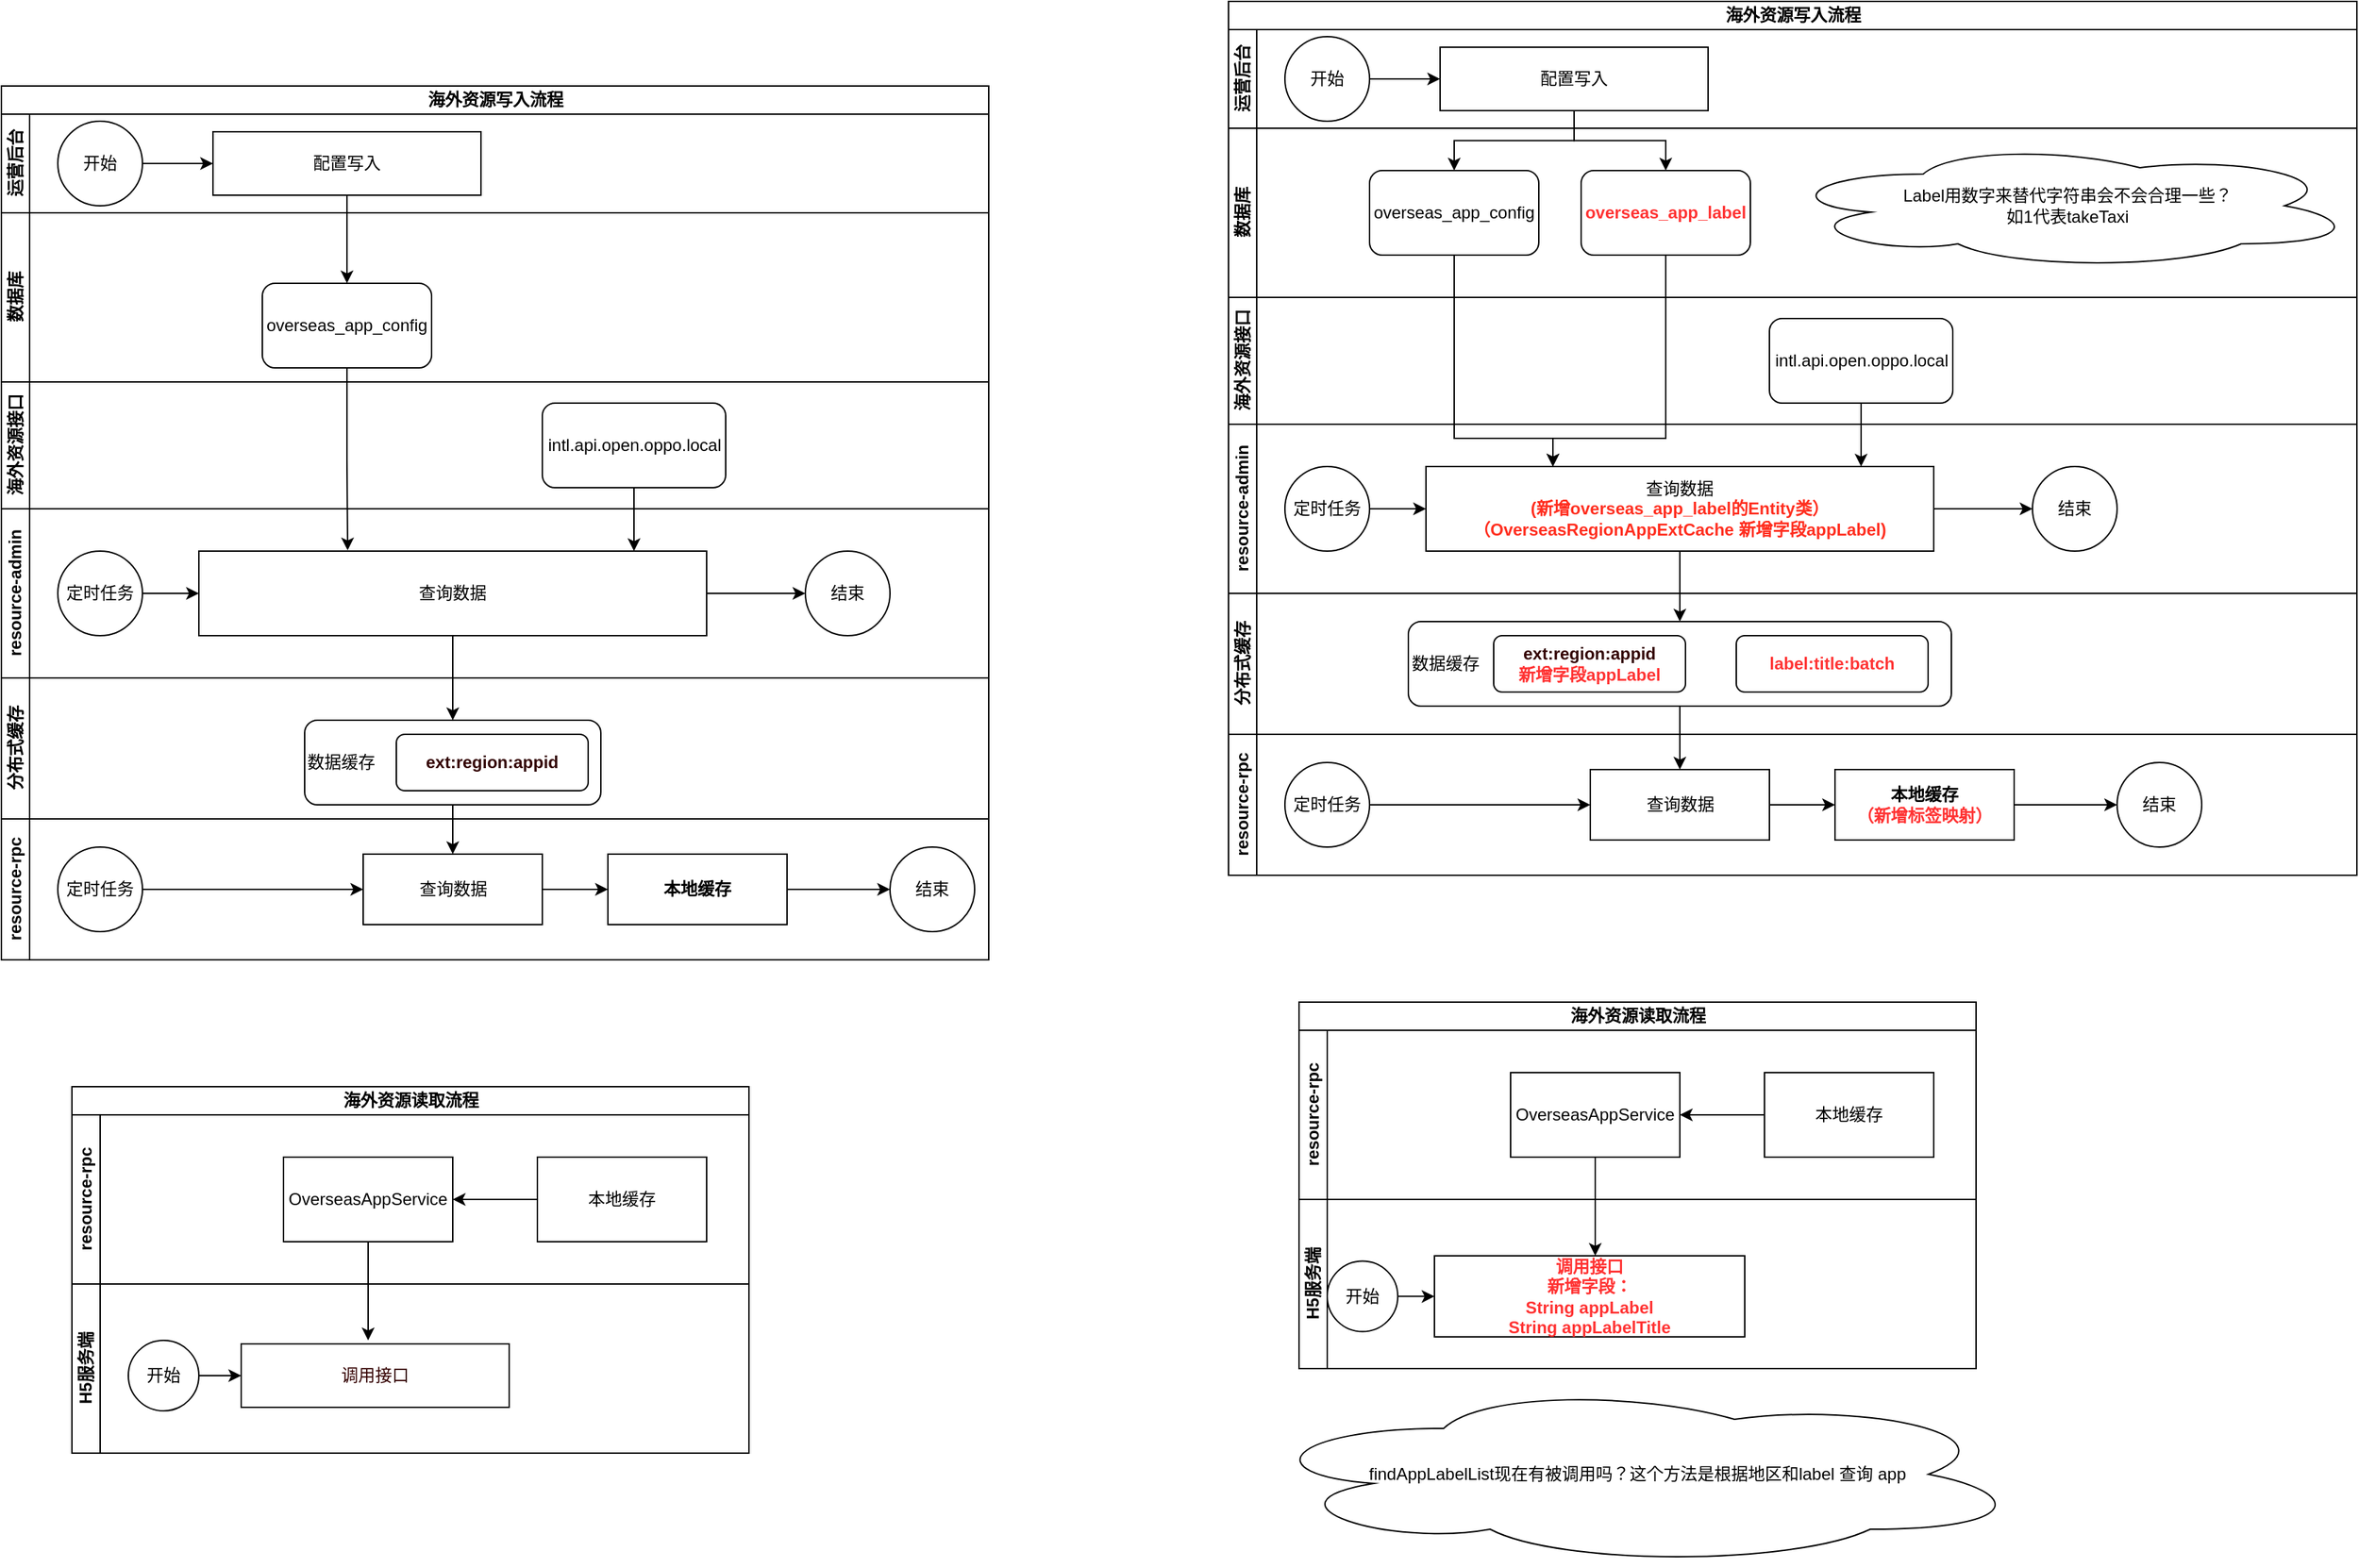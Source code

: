 <mxfile version="21.8.2" type="github">
  <diagram name="第 1 页" id="R1pX3bboMI2ceJxk94YC">
    <mxGraphModel dx="1585" dy="398" grid="1" gridSize="10" guides="1" tooltips="1" connect="1" arrows="1" fold="1" page="1" pageScale="1" pageWidth="827" pageHeight="1169" math="0" shadow="0">
      <root>
        <mxCell id="0" />
        <mxCell id="1" parent="0" />
        <mxCell id="YkHYq3g6I9ERcJjr3e46-13" value="海外资源写入流程" style="swimlane;childLayout=stackLayout;resizeParent=1;resizeParentMax=0;horizontal=1;startSize=20;horizontalStack=0;html=1;" vertex="1" parent="1">
          <mxGeometry x="90" y="740" width="800" height="620" as="geometry" />
        </mxCell>
        <mxCell id="YkHYq3g6I9ERcJjr3e46-14" value="运营后台" style="swimlane;startSize=20;horizontal=0;html=1;" vertex="1" parent="YkHYq3g6I9ERcJjr3e46-13">
          <mxGeometry y="20" width="800" height="70" as="geometry" />
        </mxCell>
        <mxCell id="YkHYq3g6I9ERcJjr3e46-106" style="edgeStyle=orthogonalEdgeStyle;rounded=0;orthogonalLoop=1;jettySize=auto;html=1;entryX=0;entryY=0.5;entryDx=0;entryDy=0;" edge="1" parent="YkHYq3g6I9ERcJjr3e46-14" source="YkHYq3g6I9ERcJjr3e46-66" target="YkHYq3g6I9ERcJjr3e46-67">
          <mxGeometry relative="1" as="geometry" />
        </mxCell>
        <mxCell id="YkHYq3g6I9ERcJjr3e46-66" value="开始" style="ellipse;whiteSpace=wrap;html=1;" vertex="1" parent="YkHYq3g6I9ERcJjr3e46-14">
          <mxGeometry x="40" y="5" width="60" height="60" as="geometry" />
        </mxCell>
        <mxCell id="YkHYq3g6I9ERcJjr3e46-67" value="配置写入" style="whiteSpace=wrap;html=1;" vertex="1" parent="YkHYq3g6I9ERcJjr3e46-14">
          <mxGeometry x="150" y="12.5" width="190" height="45" as="geometry" />
        </mxCell>
        <mxCell id="YkHYq3g6I9ERcJjr3e46-15" value="数据库" style="swimlane;startSize=20;horizontal=0;html=1;" vertex="1" parent="YkHYq3g6I9ERcJjr3e46-13">
          <mxGeometry y="90" width="800" height="120" as="geometry" />
        </mxCell>
        <mxCell id="YkHYq3g6I9ERcJjr3e46-53" value="overseas_app_config" style="rounded=1;whiteSpace=wrap;html=1;" vertex="1" parent="YkHYq3g6I9ERcJjr3e46-15">
          <mxGeometry x="100" y="30" width="120" height="60" as="geometry" />
        </mxCell>
        <mxCell id="YkHYq3g6I9ERcJjr3e46-54" value="&lt;b&gt;&lt;font color=&quot;#ff3333&quot;&gt;overseas_app_label&lt;/font&gt;&lt;/b&gt;" style="rounded=1;whiteSpace=wrap;html=1;" vertex="1" parent="YkHYq3g6I9ERcJjr3e46-15">
          <mxGeometry x="250" y="30" width="120" height="60" as="geometry" />
        </mxCell>
        <mxCell id="YkHYq3g6I9ERcJjr3e46-164" value="Label用数字来替代字符串会不会合理一些？&lt;br&gt;如1代表takeTaxi" style="ellipse;shape=cloud;whiteSpace=wrap;html=1;" vertex="1" parent="YkHYq3g6I9ERcJjr3e46-15">
          <mxGeometry x="390" y="10" width="410" height="90" as="geometry" />
        </mxCell>
        <mxCell id="YkHYq3g6I9ERcJjr3e46-16" value="海外资源接口" style="swimlane;startSize=20;horizontal=0;html=1;" vertex="1" parent="YkHYq3g6I9ERcJjr3e46-13">
          <mxGeometry y="210" width="800" height="90" as="geometry" />
        </mxCell>
        <mxCell id="YkHYq3g6I9ERcJjr3e46-56" value="intl.api.open.oppo.local" style="rounded=1;whiteSpace=wrap;html=1;" vertex="1" parent="YkHYq3g6I9ERcJjr3e46-16">
          <mxGeometry x="383.5" y="15" width="130" height="60" as="geometry" />
        </mxCell>
        <mxCell id="YkHYq3g6I9ERcJjr3e46-18" value="resource-admin" style="swimlane;startSize=20;horizontal=0;html=1;" vertex="1" parent="YkHYq3g6I9ERcJjr3e46-13">
          <mxGeometry y="300" width="800" height="120" as="geometry" />
        </mxCell>
        <mxCell id="YkHYq3g6I9ERcJjr3e46-57" style="edgeStyle=orthogonalEdgeStyle;rounded=0;orthogonalLoop=1;jettySize=auto;html=1;entryX=0;entryY=0.5;entryDx=0;entryDy=0;" edge="1" parent="YkHYq3g6I9ERcJjr3e46-18" source="YkHYq3g6I9ERcJjr3e46-34" target="YkHYq3g6I9ERcJjr3e46-47">
          <mxGeometry relative="1" as="geometry" />
        </mxCell>
        <mxCell id="YkHYq3g6I9ERcJjr3e46-34" value="定时任务" style="ellipse;whiteSpace=wrap;html=1;aspect=fixed;" vertex="1" parent="YkHYq3g6I9ERcJjr3e46-18">
          <mxGeometry x="40" y="30" width="60" height="60" as="geometry" />
        </mxCell>
        <mxCell id="YkHYq3g6I9ERcJjr3e46-107" style="edgeStyle=orthogonalEdgeStyle;rounded=0;orthogonalLoop=1;jettySize=auto;html=1;" edge="1" parent="YkHYq3g6I9ERcJjr3e46-18" source="YkHYq3g6I9ERcJjr3e46-47">
          <mxGeometry relative="1" as="geometry">
            <mxPoint x="570" y="60.0" as="targetPoint" />
          </mxGeometry>
        </mxCell>
        <mxCell id="YkHYq3g6I9ERcJjr3e46-47" value="查询数据&lt;br&gt;&lt;font color=&quot;#ff2e1f&quot;&gt;&lt;b&gt;(新增overseas_app_label的Entity类）&lt;br style=&quot;border-color: var(--border-color);&quot;&gt;（OverseasRegionAppExtCache 新增字段appLabel)&lt;/b&gt;&lt;/font&gt;" style="whiteSpace=wrap;html=1;" vertex="1" parent="YkHYq3g6I9ERcJjr3e46-18">
          <mxGeometry x="140" y="30" width="360" height="60" as="geometry" />
        </mxCell>
        <mxCell id="YkHYq3g6I9ERcJjr3e46-108" value="结束" style="ellipse;whiteSpace=wrap;html=1;aspect=fixed;" vertex="1" parent="YkHYq3g6I9ERcJjr3e46-18">
          <mxGeometry x="570" y="30" width="60" height="60" as="geometry" />
        </mxCell>
        <mxCell id="YkHYq3g6I9ERcJjr3e46-35" value="分布式缓存" style="swimlane;startSize=20;horizontal=0;html=1;" vertex="1" parent="YkHYq3g6I9ERcJjr3e46-13">
          <mxGeometry y="420" width="800" height="100" as="geometry" />
        </mxCell>
        <mxCell id="YkHYq3g6I9ERcJjr3e46-76" value="数据缓存" style="rounded=1;whiteSpace=wrap;html=1;align=left;" vertex="1" parent="YkHYq3g6I9ERcJjr3e46-35">
          <mxGeometry x="127.5" y="20" width="385" height="60" as="geometry" />
        </mxCell>
        <mxCell id="YkHYq3g6I9ERcJjr3e46-79" value="&lt;b&gt;&lt;font color=&quot;#ff3333&quot;&gt;label:title:batch&lt;/font&gt;&lt;/b&gt;" style="rounded=1;whiteSpace=wrap;html=1;" vertex="1" parent="YkHYq3g6I9ERcJjr3e46-35">
          <mxGeometry x="360" y="30" width="136" height="40" as="geometry" />
        </mxCell>
        <mxCell id="YkHYq3g6I9ERcJjr3e46-161" value="&lt;b&gt;&lt;font color=&quot;#330000&quot;&gt;ext:region:appid&lt;/font&gt;&lt;br&gt;&lt;font color=&quot;#ff3333&quot;&gt;新增字段appLabel&lt;/font&gt;&lt;br&gt;&lt;/b&gt;" style="rounded=1;whiteSpace=wrap;html=1;" vertex="1" parent="YkHYq3g6I9ERcJjr3e46-35">
          <mxGeometry x="188" y="30" width="136" height="40" as="geometry" />
        </mxCell>
        <mxCell id="YkHYq3g6I9ERcJjr3e46-68" style="edgeStyle=orthogonalEdgeStyle;rounded=0;orthogonalLoop=1;jettySize=auto;html=1;" edge="1" parent="YkHYq3g6I9ERcJjr3e46-13" source="YkHYq3g6I9ERcJjr3e46-67" target="YkHYq3g6I9ERcJjr3e46-53">
          <mxGeometry relative="1" as="geometry" />
        </mxCell>
        <mxCell id="YkHYq3g6I9ERcJjr3e46-72" style="edgeStyle=orthogonalEdgeStyle;rounded=0;orthogonalLoop=1;jettySize=auto;html=1;" edge="1" parent="YkHYq3g6I9ERcJjr3e46-13" source="YkHYq3g6I9ERcJjr3e46-56" target="YkHYq3g6I9ERcJjr3e46-47">
          <mxGeometry relative="1" as="geometry">
            <Array as="points">
              <mxPoint x="450" y="350" />
              <mxPoint x="450" y="350" />
            </Array>
          </mxGeometry>
        </mxCell>
        <mxCell id="YkHYq3g6I9ERcJjr3e46-77" style="edgeStyle=orthogonalEdgeStyle;rounded=0;orthogonalLoop=1;jettySize=auto;html=1;entryX=0.5;entryY=0;entryDx=0;entryDy=0;" edge="1" parent="YkHYq3g6I9ERcJjr3e46-13" source="YkHYq3g6I9ERcJjr3e46-67" target="YkHYq3g6I9ERcJjr3e46-54">
          <mxGeometry relative="1" as="geometry" />
        </mxCell>
        <mxCell id="YkHYq3g6I9ERcJjr3e46-78" style="edgeStyle=orthogonalEdgeStyle;rounded=0;orthogonalLoop=1;jettySize=auto;html=1;" edge="1" parent="YkHYq3g6I9ERcJjr3e46-13" source="YkHYq3g6I9ERcJjr3e46-47" target="YkHYq3g6I9ERcJjr3e46-76">
          <mxGeometry relative="1" as="geometry" />
        </mxCell>
        <mxCell id="YkHYq3g6I9ERcJjr3e46-85" style="edgeStyle=orthogonalEdgeStyle;rounded=0;orthogonalLoop=1;jettySize=auto;html=1;entryX=0.5;entryY=0;entryDx=0;entryDy=0;" edge="1" parent="YkHYq3g6I9ERcJjr3e46-13" source="YkHYq3g6I9ERcJjr3e46-76" target="YkHYq3g6I9ERcJjr3e46-81">
          <mxGeometry relative="1" as="geometry" />
        </mxCell>
        <mxCell id="YkHYq3g6I9ERcJjr3e46-36" value="resource-rpc" style="swimlane;startSize=20;horizontal=0;html=1;" vertex="1" parent="YkHYq3g6I9ERcJjr3e46-13">
          <mxGeometry y="520" width="800" height="100" as="geometry" />
        </mxCell>
        <mxCell id="YkHYq3g6I9ERcJjr3e46-86" style="edgeStyle=orthogonalEdgeStyle;rounded=0;orthogonalLoop=1;jettySize=auto;html=1;entryX=0;entryY=0.5;entryDx=0;entryDy=0;" edge="1" parent="YkHYq3g6I9ERcJjr3e46-36" source="YkHYq3g6I9ERcJjr3e46-41" target="YkHYq3g6I9ERcJjr3e46-81">
          <mxGeometry relative="1" as="geometry" />
        </mxCell>
        <mxCell id="YkHYq3g6I9ERcJjr3e46-41" value="定时任务" style="ellipse;whiteSpace=wrap;html=1;aspect=fixed;" vertex="1" parent="YkHYq3g6I9ERcJjr3e46-36">
          <mxGeometry x="40" y="20" width="60" height="60" as="geometry" />
        </mxCell>
        <mxCell id="YkHYq3g6I9ERcJjr3e46-88" style="edgeStyle=orthogonalEdgeStyle;rounded=0;orthogonalLoop=1;jettySize=auto;html=1;entryX=0;entryY=0.5;entryDx=0;entryDy=0;" edge="1" parent="YkHYq3g6I9ERcJjr3e46-36" source="YkHYq3g6I9ERcJjr3e46-81" target="YkHYq3g6I9ERcJjr3e46-87">
          <mxGeometry relative="1" as="geometry" />
        </mxCell>
        <mxCell id="YkHYq3g6I9ERcJjr3e46-81" value="查询数据" style="whiteSpace=wrap;html=1;" vertex="1" parent="YkHYq3g6I9ERcJjr3e46-36">
          <mxGeometry x="256.5" y="25" width="127" height="50" as="geometry" />
        </mxCell>
        <mxCell id="YkHYq3g6I9ERcJjr3e46-113" style="edgeStyle=orthogonalEdgeStyle;rounded=0;orthogonalLoop=1;jettySize=auto;html=1;entryX=0.5;entryY=1;entryDx=0;entryDy=0;" edge="1" parent="YkHYq3g6I9ERcJjr3e46-36" source="YkHYq3g6I9ERcJjr3e46-87" target="YkHYq3g6I9ERcJjr3e46-109">
          <mxGeometry relative="1" as="geometry" />
        </mxCell>
        <mxCell id="YkHYq3g6I9ERcJjr3e46-87" value="&lt;b&gt;本地缓存&lt;br&gt;&lt;font color=&quot;#ff3333&quot;&gt;（新增标签映射）&lt;/font&gt;&lt;/b&gt;" style="whiteSpace=wrap;html=1;" vertex="1" parent="YkHYq3g6I9ERcJjr3e46-36">
          <mxGeometry x="430" y="25" width="127" height="50" as="geometry" />
        </mxCell>
        <mxCell id="YkHYq3g6I9ERcJjr3e46-109" value="结束" style="ellipse;whiteSpace=wrap;html=1;aspect=fixed;direction=south;" vertex="1" parent="YkHYq3g6I9ERcJjr3e46-36">
          <mxGeometry x="630" y="20" width="60" height="60" as="geometry" />
        </mxCell>
        <mxCell id="YkHYq3g6I9ERcJjr3e46-96" style="edgeStyle=orthogonalEdgeStyle;rounded=0;orthogonalLoop=1;jettySize=auto;html=1;entryX=0.25;entryY=0;entryDx=0;entryDy=0;" edge="1" parent="YkHYq3g6I9ERcJjr3e46-13" source="YkHYq3g6I9ERcJjr3e46-53" target="YkHYq3g6I9ERcJjr3e46-47">
          <mxGeometry relative="1" as="geometry">
            <Array as="points">
              <mxPoint x="160" y="310" />
              <mxPoint x="230" y="310" />
            </Array>
          </mxGeometry>
        </mxCell>
        <mxCell id="YkHYq3g6I9ERcJjr3e46-97" style="edgeStyle=orthogonalEdgeStyle;rounded=0;orthogonalLoop=1;jettySize=auto;html=1;entryX=0.25;entryY=0;entryDx=0;entryDy=0;" edge="1" parent="YkHYq3g6I9ERcJjr3e46-13" source="YkHYq3g6I9ERcJjr3e46-54" target="YkHYq3g6I9ERcJjr3e46-47">
          <mxGeometry relative="1" as="geometry">
            <Array as="points">
              <mxPoint x="310" y="310" />
              <mxPoint x="230" y="310" />
            </Array>
          </mxGeometry>
        </mxCell>
        <mxCell id="YkHYq3g6I9ERcJjr3e46-24" value="海外资源读取流程" style="swimlane;childLayout=stackLayout;resizeParent=1;resizeParentMax=0;horizontal=1;startSize=20;horizontalStack=0;html=1;" vertex="1" parent="1">
          <mxGeometry x="140" y="1450" width="480" height="260" as="geometry" />
        </mxCell>
        <mxCell id="YkHYq3g6I9ERcJjr3e46-30" value="resource-rpc" style="swimlane;startSize=20;horizontal=0;html=1;" vertex="1" parent="YkHYq3g6I9ERcJjr3e46-24">
          <mxGeometry y="20" width="480" height="120" as="geometry" />
        </mxCell>
        <mxCell id="YkHYq3g6I9ERcJjr3e46-103" style="edgeStyle=orthogonalEdgeStyle;rounded=0;orthogonalLoop=1;jettySize=auto;html=1;" edge="1" parent="YkHYq3g6I9ERcJjr3e46-30" source="YkHYq3g6I9ERcJjr3e46-92">
          <mxGeometry relative="1" as="geometry">
            <mxPoint x="210" y="160" as="targetPoint" />
          </mxGeometry>
        </mxCell>
        <mxCell id="YkHYq3g6I9ERcJjr3e46-92" value="OverseasAppService" style="whiteSpace=wrap;html=1;" vertex="1" parent="YkHYq3g6I9ERcJjr3e46-30">
          <mxGeometry x="150" y="30" width="120" height="60" as="geometry" />
        </mxCell>
        <mxCell id="YkHYq3g6I9ERcJjr3e46-104" style="edgeStyle=orthogonalEdgeStyle;rounded=0;orthogonalLoop=1;jettySize=auto;html=1;entryX=1;entryY=0.5;entryDx=0;entryDy=0;" edge="1" parent="YkHYq3g6I9ERcJjr3e46-30" source="YkHYq3g6I9ERcJjr3e46-93" target="YkHYq3g6I9ERcJjr3e46-92">
          <mxGeometry relative="1" as="geometry" />
        </mxCell>
        <mxCell id="YkHYq3g6I9ERcJjr3e46-93" value="本地缓存" style="whiteSpace=wrap;html=1;" vertex="1" parent="YkHYq3g6I9ERcJjr3e46-30">
          <mxGeometry x="330" y="30" width="120" height="60" as="geometry" />
        </mxCell>
        <mxCell id="YkHYq3g6I9ERcJjr3e46-31" value="H5服务端" style="swimlane;startSize=20;horizontal=0;html=1;" vertex="1" parent="YkHYq3g6I9ERcJjr3e46-24">
          <mxGeometry y="140" width="480" height="120" as="geometry" />
        </mxCell>
        <mxCell id="YkHYq3g6I9ERcJjr3e46-91" value="&lt;font color=&quot;#ff3333&quot;&gt;&lt;b&gt;调用接口&lt;br&gt;新增字段：&lt;br&gt;String appLabel&lt;br&gt;String appLabelTitle&lt;/b&gt;&lt;/font&gt;" style="whiteSpace=wrap;html=1;" vertex="1" parent="YkHYq3g6I9ERcJjr3e46-31">
          <mxGeometry x="96" y="40" width="220" height="57.5" as="geometry" />
        </mxCell>
        <mxCell id="YkHYq3g6I9ERcJjr3e46-90" value="开始" style="ellipse;whiteSpace=wrap;html=1;" vertex="1" parent="YkHYq3g6I9ERcJjr3e46-31">
          <mxGeometry x="20" y="43.75" width="50" height="50" as="geometry" />
        </mxCell>
        <mxCell id="YkHYq3g6I9ERcJjr3e46-105" value="" style="edgeStyle=orthogonalEdgeStyle;rounded=0;orthogonalLoop=1;jettySize=auto;html=1;" edge="1" parent="YkHYq3g6I9ERcJjr3e46-31" source="YkHYq3g6I9ERcJjr3e46-90" target="YkHYq3g6I9ERcJjr3e46-91">
          <mxGeometry relative="1" as="geometry" />
        </mxCell>
        <mxCell id="YkHYq3g6I9ERcJjr3e46-114" value="海外资源写入流程" style="swimlane;childLayout=stackLayout;resizeParent=1;resizeParentMax=0;horizontal=1;startSize=20;horizontalStack=0;html=1;" vertex="1" parent="1">
          <mxGeometry x="-780" y="800" width="700" height="620" as="geometry" />
        </mxCell>
        <mxCell id="YkHYq3g6I9ERcJjr3e46-115" value="运营后台" style="swimlane;startSize=20;horizontal=0;html=1;" vertex="1" parent="YkHYq3g6I9ERcJjr3e46-114">
          <mxGeometry y="20" width="700" height="70" as="geometry" />
        </mxCell>
        <mxCell id="YkHYq3g6I9ERcJjr3e46-116" style="edgeStyle=orthogonalEdgeStyle;rounded=0;orthogonalLoop=1;jettySize=auto;html=1;entryX=0;entryY=0.5;entryDx=0;entryDy=0;" edge="1" parent="YkHYq3g6I9ERcJjr3e46-115" source="YkHYq3g6I9ERcJjr3e46-117" target="YkHYq3g6I9ERcJjr3e46-118">
          <mxGeometry relative="1" as="geometry" />
        </mxCell>
        <mxCell id="YkHYq3g6I9ERcJjr3e46-117" value="开始" style="ellipse;whiteSpace=wrap;html=1;" vertex="1" parent="YkHYq3g6I9ERcJjr3e46-115">
          <mxGeometry x="40" y="5" width="60" height="60" as="geometry" />
        </mxCell>
        <mxCell id="YkHYq3g6I9ERcJjr3e46-118" value="配置写入" style="whiteSpace=wrap;html=1;" vertex="1" parent="YkHYq3g6I9ERcJjr3e46-115">
          <mxGeometry x="150" y="12.5" width="190" height="45" as="geometry" />
        </mxCell>
        <mxCell id="YkHYq3g6I9ERcJjr3e46-119" value="数据库" style="swimlane;startSize=20;horizontal=0;html=1;" vertex="1" parent="YkHYq3g6I9ERcJjr3e46-114">
          <mxGeometry y="90" width="700" height="120" as="geometry" />
        </mxCell>
        <mxCell id="YkHYq3g6I9ERcJjr3e46-120" value="overseas_app_config" style="rounded=1;whiteSpace=wrap;html=1;" vertex="1" parent="YkHYq3g6I9ERcJjr3e46-119">
          <mxGeometry x="185" y="50" width="120" height="60" as="geometry" />
        </mxCell>
        <mxCell id="YkHYq3g6I9ERcJjr3e46-122" value="海外资源接口" style="swimlane;startSize=20;horizontal=0;html=1;" vertex="1" parent="YkHYq3g6I9ERcJjr3e46-114">
          <mxGeometry y="210" width="700" height="90" as="geometry" />
        </mxCell>
        <mxCell id="YkHYq3g6I9ERcJjr3e46-123" value="intl.api.open.oppo.local" style="rounded=1;whiteSpace=wrap;html=1;" vertex="1" parent="YkHYq3g6I9ERcJjr3e46-122">
          <mxGeometry x="383.5" y="15" width="130" height="60" as="geometry" />
        </mxCell>
        <mxCell id="YkHYq3g6I9ERcJjr3e46-124" value="resource-admin" style="swimlane;startSize=20;horizontal=0;html=1;" vertex="1" parent="YkHYq3g6I9ERcJjr3e46-114">
          <mxGeometry y="300" width="700" height="120" as="geometry" />
        </mxCell>
        <mxCell id="YkHYq3g6I9ERcJjr3e46-125" style="edgeStyle=orthogonalEdgeStyle;rounded=0;orthogonalLoop=1;jettySize=auto;html=1;entryX=0;entryY=0.5;entryDx=0;entryDy=0;" edge="1" parent="YkHYq3g6I9ERcJjr3e46-124" source="YkHYq3g6I9ERcJjr3e46-126" target="YkHYq3g6I9ERcJjr3e46-128">
          <mxGeometry relative="1" as="geometry" />
        </mxCell>
        <mxCell id="YkHYq3g6I9ERcJjr3e46-126" value="定时任务" style="ellipse;whiteSpace=wrap;html=1;aspect=fixed;" vertex="1" parent="YkHYq3g6I9ERcJjr3e46-124">
          <mxGeometry x="40" y="30" width="60" height="60" as="geometry" />
        </mxCell>
        <mxCell id="YkHYq3g6I9ERcJjr3e46-127" style="edgeStyle=orthogonalEdgeStyle;rounded=0;orthogonalLoop=1;jettySize=auto;html=1;" edge="1" parent="YkHYq3g6I9ERcJjr3e46-124" source="YkHYq3g6I9ERcJjr3e46-128">
          <mxGeometry relative="1" as="geometry">
            <mxPoint x="570" y="60.0" as="targetPoint" />
          </mxGeometry>
        </mxCell>
        <mxCell id="YkHYq3g6I9ERcJjr3e46-128" value="查询数据" style="whiteSpace=wrap;html=1;" vertex="1" parent="YkHYq3g6I9ERcJjr3e46-124">
          <mxGeometry x="140" y="30" width="360" height="60" as="geometry" />
        </mxCell>
        <mxCell id="YkHYq3g6I9ERcJjr3e46-129" value="结束" style="ellipse;whiteSpace=wrap;html=1;aspect=fixed;" vertex="1" parent="YkHYq3g6I9ERcJjr3e46-124">
          <mxGeometry x="570" y="30" width="60" height="60" as="geometry" />
        </mxCell>
        <mxCell id="YkHYq3g6I9ERcJjr3e46-130" value="分布式缓存" style="swimlane;startSize=20;horizontal=0;html=1;" vertex="1" parent="YkHYq3g6I9ERcJjr3e46-114">
          <mxGeometry y="420" width="700" height="100" as="geometry" />
        </mxCell>
        <mxCell id="YkHYq3g6I9ERcJjr3e46-131" value="数据缓存" style="rounded=1;whiteSpace=wrap;html=1;align=left;" vertex="1" parent="YkHYq3g6I9ERcJjr3e46-130">
          <mxGeometry x="215" y="30" width="210" height="60" as="geometry" />
        </mxCell>
        <mxCell id="YkHYq3g6I9ERcJjr3e46-162" value="&lt;b&gt;&lt;font color=&quot;#330000&quot;&gt;ext:region:appid&lt;/font&gt;&lt;br&gt;&lt;/b&gt;" style="rounded=1;whiteSpace=wrap;html=1;" vertex="1" parent="YkHYq3g6I9ERcJjr3e46-130">
          <mxGeometry x="280" y="40" width="136" height="40" as="geometry" />
        </mxCell>
        <mxCell id="YkHYq3g6I9ERcJjr3e46-133" style="edgeStyle=orthogonalEdgeStyle;rounded=0;orthogonalLoop=1;jettySize=auto;html=1;" edge="1" parent="YkHYq3g6I9ERcJjr3e46-114" source="YkHYq3g6I9ERcJjr3e46-118" target="YkHYq3g6I9ERcJjr3e46-120">
          <mxGeometry relative="1" as="geometry" />
        </mxCell>
        <mxCell id="YkHYq3g6I9ERcJjr3e46-134" style="edgeStyle=orthogonalEdgeStyle;rounded=0;orthogonalLoop=1;jettySize=auto;html=1;" edge="1" parent="YkHYq3g6I9ERcJjr3e46-114" source="YkHYq3g6I9ERcJjr3e46-123" target="YkHYq3g6I9ERcJjr3e46-128">
          <mxGeometry relative="1" as="geometry">
            <Array as="points">
              <mxPoint x="450" y="350" />
              <mxPoint x="450" y="350" />
            </Array>
          </mxGeometry>
        </mxCell>
        <mxCell id="YkHYq3g6I9ERcJjr3e46-136" style="edgeStyle=orthogonalEdgeStyle;rounded=0;orthogonalLoop=1;jettySize=auto;html=1;" edge="1" parent="YkHYq3g6I9ERcJjr3e46-114" source="YkHYq3g6I9ERcJjr3e46-128" target="YkHYq3g6I9ERcJjr3e46-131">
          <mxGeometry relative="1" as="geometry" />
        </mxCell>
        <mxCell id="YkHYq3g6I9ERcJjr3e46-137" style="edgeStyle=orthogonalEdgeStyle;rounded=0;orthogonalLoop=1;jettySize=auto;html=1;entryX=0.5;entryY=0;entryDx=0;entryDy=0;" edge="1" parent="YkHYq3g6I9ERcJjr3e46-114" source="YkHYq3g6I9ERcJjr3e46-131" target="YkHYq3g6I9ERcJjr3e46-142">
          <mxGeometry relative="1" as="geometry" />
        </mxCell>
        <mxCell id="YkHYq3g6I9ERcJjr3e46-138" value="resource-rpc" style="swimlane;startSize=20;horizontal=0;html=1;" vertex="1" parent="YkHYq3g6I9ERcJjr3e46-114">
          <mxGeometry y="520" width="700" height="100" as="geometry" />
        </mxCell>
        <mxCell id="YkHYq3g6I9ERcJjr3e46-139" style="edgeStyle=orthogonalEdgeStyle;rounded=0;orthogonalLoop=1;jettySize=auto;html=1;entryX=0;entryY=0.5;entryDx=0;entryDy=0;" edge="1" parent="YkHYq3g6I9ERcJjr3e46-138" source="YkHYq3g6I9ERcJjr3e46-140" target="YkHYq3g6I9ERcJjr3e46-142">
          <mxGeometry relative="1" as="geometry" />
        </mxCell>
        <mxCell id="YkHYq3g6I9ERcJjr3e46-140" value="定时任务" style="ellipse;whiteSpace=wrap;html=1;aspect=fixed;" vertex="1" parent="YkHYq3g6I9ERcJjr3e46-138">
          <mxGeometry x="40" y="20" width="60" height="60" as="geometry" />
        </mxCell>
        <mxCell id="YkHYq3g6I9ERcJjr3e46-141" style="edgeStyle=orthogonalEdgeStyle;rounded=0;orthogonalLoop=1;jettySize=auto;html=1;entryX=0;entryY=0.5;entryDx=0;entryDy=0;" edge="1" parent="YkHYq3g6I9ERcJjr3e46-138" source="YkHYq3g6I9ERcJjr3e46-142" target="YkHYq3g6I9ERcJjr3e46-144">
          <mxGeometry relative="1" as="geometry" />
        </mxCell>
        <mxCell id="YkHYq3g6I9ERcJjr3e46-142" value="查询数据" style="whiteSpace=wrap;html=1;" vertex="1" parent="YkHYq3g6I9ERcJjr3e46-138">
          <mxGeometry x="256.5" y="25" width="127" height="50" as="geometry" />
        </mxCell>
        <mxCell id="YkHYq3g6I9ERcJjr3e46-143" style="edgeStyle=orthogonalEdgeStyle;rounded=0;orthogonalLoop=1;jettySize=auto;html=1;entryX=0.5;entryY=1;entryDx=0;entryDy=0;" edge="1" parent="YkHYq3g6I9ERcJjr3e46-138" source="YkHYq3g6I9ERcJjr3e46-144" target="YkHYq3g6I9ERcJjr3e46-145">
          <mxGeometry relative="1" as="geometry" />
        </mxCell>
        <mxCell id="YkHYq3g6I9ERcJjr3e46-144" value="&lt;b&gt;本地缓存&lt;/b&gt;" style="whiteSpace=wrap;html=1;" vertex="1" parent="YkHYq3g6I9ERcJjr3e46-138">
          <mxGeometry x="430" y="25" width="127" height="50" as="geometry" />
        </mxCell>
        <mxCell id="YkHYq3g6I9ERcJjr3e46-145" value="结束" style="ellipse;whiteSpace=wrap;html=1;aspect=fixed;direction=south;" vertex="1" parent="YkHYq3g6I9ERcJjr3e46-138">
          <mxGeometry x="630" y="20" width="60" height="60" as="geometry" />
        </mxCell>
        <mxCell id="YkHYq3g6I9ERcJjr3e46-159" style="edgeStyle=orthogonalEdgeStyle;rounded=0;orthogonalLoop=1;jettySize=auto;html=1;entryX=0.293;entryY=-0.009;entryDx=0;entryDy=0;entryPerimeter=0;" edge="1" parent="YkHYq3g6I9ERcJjr3e46-114" source="YkHYq3g6I9ERcJjr3e46-120" target="YkHYq3g6I9ERcJjr3e46-128">
          <mxGeometry relative="1" as="geometry" />
        </mxCell>
        <mxCell id="YkHYq3g6I9ERcJjr3e46-148" value="海外资源读取流程" style="swimlane;childLayout=stackLayout;resizeParent=1;resizeParentMax=0;horizontal=1;startSize=20;horizontalStack=0;html=1;" vertex="1" parent="1">
          <mxGeometry x="-730" y="1510" width="480" height="260" as="geometry" />
        </mxCell>
        <mxCell id="YkHYq3g6I9ERcJjr3e46-149" value="resource-rpc" style="swimlane;startSize=20;horizontal=0;html=1;" vertex="1" parent="YkHYq3g6I9ERcJjr3e46-148">
          <mxGeometry y="20" width="480" height="120" as="geometry" />
        </mxCell>
        <mxCell id="YkHYq3g6I9ERcJjr3e46-150" style="edgeStyle=orthogonalEdgeStyle;rounded=0;orthogonalLoop=1;jettySize=auto;html=1;" edge="1" parent="YkHYq3g6I9ERcJjr3e46-149" source="YkHYq3g6I9ERcJjr3e46-151">
          <mxGeometry relative="1" as="geometry">
            <mxPoint x="210" y="160" as="targetPoint" />
          </mxGeometry>
        </mxCell>
        <mxCell id="YkHYq3g6I9ERcJjr3e46-151" value="OverseasAppService" style="whiteSpace=wrap;html=1;" vertex="1" parent="YkHYq3g6I9ERcJjr3e46-149">
          <mxGeometry x="150" y="30" width="120" height="60" as="geometry" />
        </mxCell>
        <mxCell id="YkHYq3g6I9ERcJjr3e46-152" style="edgeStyle=orthogonalEdgeStyle;rounded=0;orthogonalLoop=1;jettySize=auto;html=1;entryX=1;entryY=0.5;entryDx=0;entryDy=0;" edge="1" parent="YkHYq3g6I9ERcJjr3e46-149" source="YkHYq3g6I9ERcJjr3e46-153" target="YkHYq3g6I9ERcJjr3e46-151">
          <mxGeometry relative="1" as="geometry" />
        </mxCell>
        <mxCell id="YkHYq3g6I9ERcJjr3e46-153" value="本地缓存" style="whiteSpace=wrap;html=1;" vertex="1" parent="YkHYq3g6I9ERcJjr3e46-149">
          <mxGeometry x="330" y="30" width="120" height="60" as="geometry" />
        </mxCell>
        <mxCell id="YkHYq3g6I9ERcJjr3e46-154" value="H5服务端" style="swimlane;startSize=20;horizontal=0;html=1;" vertex="1" parent="YkHYq3g6I9ERcJjr3e46-148">
          <mxGeometry y="140" width="480" height="120" as="geometry" />
        </mxCell>
        <mxCell id="YkHYq3g6I9ERcJjr3e46-155" value="&lt;font color=&quot;#330000&quot;&gt;调用接口&lt;/font&gt;" style="whiteSpace=wrap;html=1;" vertex="1" parent="YkHYq3g6I9ERcJjr3e46-154">
          <mxGeometry x="120" y="42.5" width="190" height="45" as="geometry" />
        </mxCell>
        <mxCell id="YkHYq3g6I9ERcJjr3e46-156" value="" style="edgeStyle=orthogonalEdgeStyle;rounded=0;orthogonalLoop=1;jettySize=auto;html=1;" edge="1" parent="1" source="YkHYq3g6I9ERcJjr3e46-157" target="YkHYq3g6I9ERcJjr3e46-155">
          <mxGeometry relative="1" as="geometry" />
        </mxCell>
        <mxCell id="YkHYq3g6I9ERcJjr3e46-157" value="开始" style="ellipse;whiteSpace=wrap;html=1;" vertex="1" parent="1">
          <mxGeometry x="-690" y="1690" width="50" height="50" as="geometry" />
        </mxCell>
        <mxCell id="YkHYq3g6I9ERcJjr3e46-166" value="findAppLabelList现在有被调用吗？这个方法是根据地区和label 查询 app" style="ellipse;shape=cloud;whiteSpace=wrap;html=1;" vertex="1" parent="1">
          <mxGeometry x="105" y="1720" width="550" height="130" as="geometry" />
        </mxCell>
      </root>
    </mxGraphModel>
  </diagram>
</mxfile>
